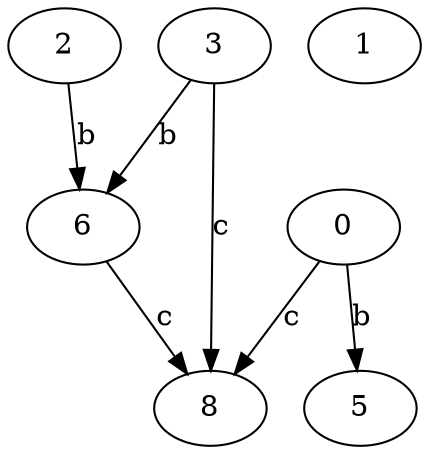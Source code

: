strict digraph  {
2;
3;
0;
5;
6;
1;
8;
2 -> 6  [label=b];
3 -> 6  [label=b];
3 -> 8  [label=c];
0 -> 5  [label=b];
0 -> 8  [label=c];
6 -> 8  [label=c];
}
